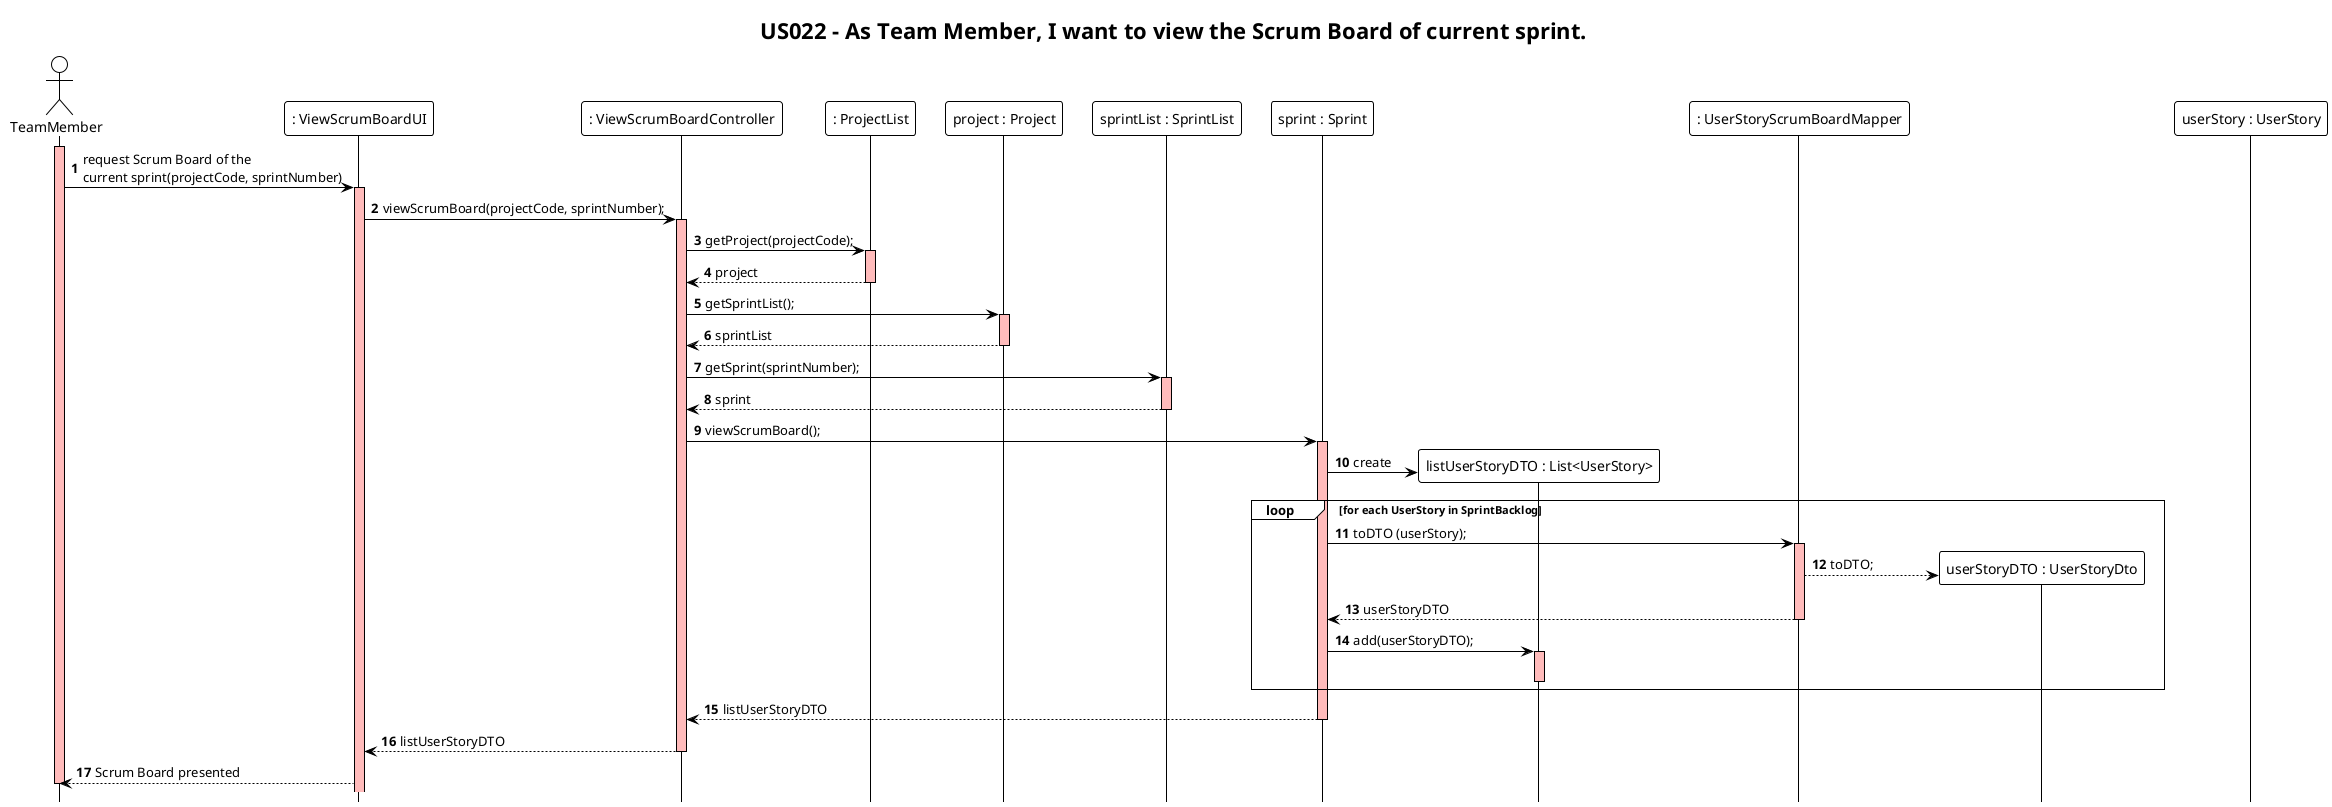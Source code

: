 @startuml
!theme plain
autonumber
title "US022 - As Team Member, I want to view the Scrum Board of current sprint."
hide footbox

actor TeamMember as User
participant ": ViewScrumBoardUI" as UI
participant ": ViewScrumBoardController" as Controller
participant ": ProjectList" as List
participant "project : Project" as Project
participant "sprintList : SprintList" as SprintList
participant "sprint : Sprint" as Sprint
participant "listUserStoryDTO : List<UserStory>" as DTOList
participant ": UserStoryScrumBoardMapper" as Assembler
participant "userStoryDTO : UserStoryDto" as Dto
participant "userStory : UserStory" as US

activate User #FFBBBB
User -> UI: request Scrum Board of the \ncurrent sprint(projectCode, sprintNumber)

activate UI #FFBBBB
UI -> Controller: viewScrumBoard(projectCode, sprintNumber);
activate Controller #FFBBBB

Controller -> List: getProject(projectCode);
activate List #FFBBBB
List --> Controller: project
deactivate List

Controller -> Project: getSprintList();
activate Project #FFBBBB
Project --> Controller: sprintList
deactivate Project

Controller -> SprintList: getSprint(sprintNumber);
activate SprintList #FFBBBB
SprintList --> Controller: sprint
deactivate SprintList

Controller -> Sprint: viewScrumBoard();
activate Sprint #FFBBBB

Sprint -> DTOList **: create

loop for each UserStory in SprintBacklog


Sprint -> Assembler: toDTO (userStory);
activate Assembler #FFBBBB
Assembler --> Dto **: toDTO;
Assembler --> Sprint: userStoryDTO
deactivate Assembler
Sprint -> DTOList: add(userStoryDTO);
activate DTOList #FFBBBB
deactivate DTOList
end

Sprint --> Controller: listUserStoryDTO
deactivate Sprint
Controller --> UI: listUserStoryDTO
deactivate Controller

UI --> User: Scrum Board presented
deactivate User
@enduml